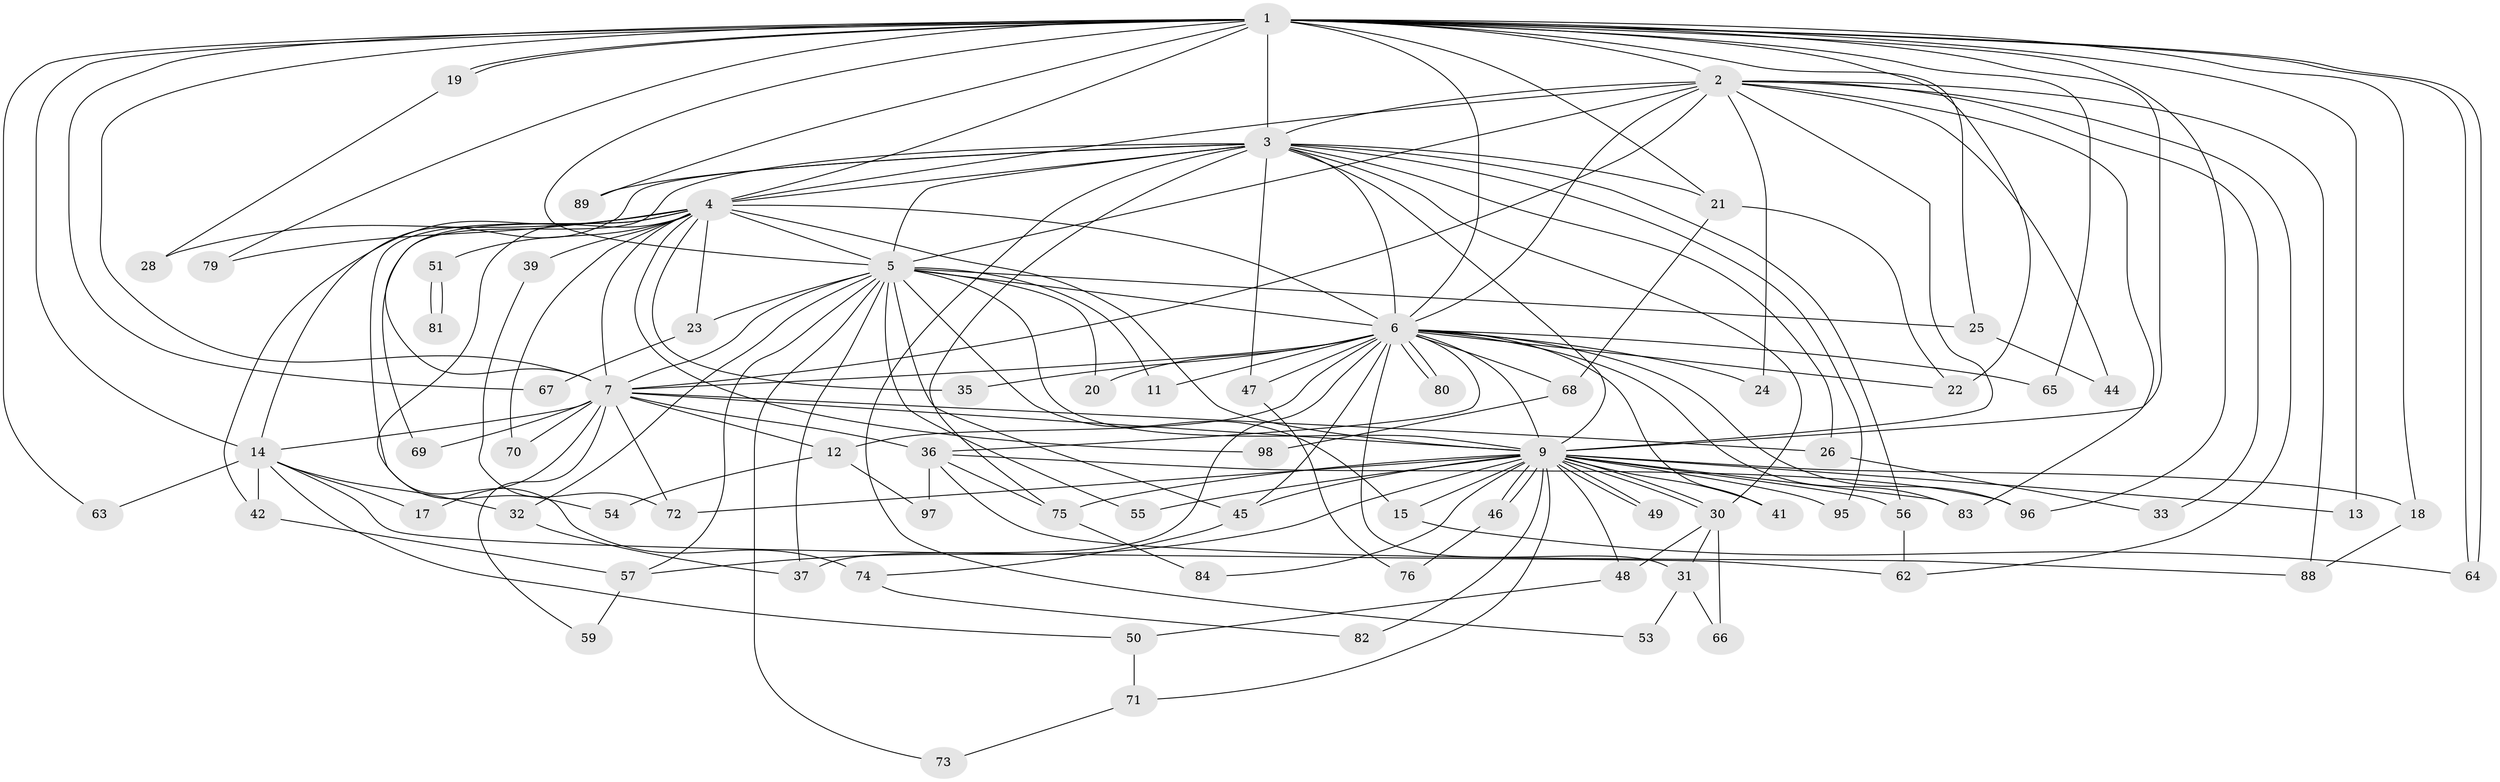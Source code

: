 // original degree distribution, {27: 0.01, 16: 0.02, 20: 0.01, 14: 0.01, 13: 0.01, 32: 0.01, 21: 0.01, 33: 0.01, 19: 0.01, 2: 0.49, 4: 0.06, 9: 0.01, 3: 0.32, 6: 0.02}
// Generated by graph-tools (version 1.1) at 2025/38/02/21/25 10:38:52]
// undirected, 75 vertices, 173 edges
graph export_dot {
graph [start="1"]
  node [color=gray90,style=filled];
  1 [super="+60"];
  2 [super="+16"];
  3 [super="+27"];
  4 [super="+10"];
  5 [super="+8"];
  6 [super="+85"];
  7 [super="+92"];
  9 [super="+43"];
  11;
  12 [super="+29"];
  13;
  14 [super="+52"];
  15 [super="+77"];
  17;
  18;
  19;
  20;
  21 [super="+34"];
  22;
  23;
  24;
  25;
  26;
  28;
  30 [super="+87"];
  31 [super="+40"];
  32;
  33;
  35;
  36 [super="+61"];
  37 [super="+38"];
  39;
  41;
  42;
  44;
  45 [super="+58"];
  46;
  47;
  48;
  49;
  50;
  51;
  53;
  54;
  55;
  56;
  57 [super="+100"];
  59;
  62 [super="+93"];
  63;
  64;
  65;
  66;
  67;
  68;
  69 [super="+94"];
  70;
  71;
  72 [super="+78"];
  73;
  74;
  75 [super="+91"];
  76;
  79;
  80;
  81;
  82;
  83 [super="+86"];
  84;
  88 [super="+90"];
  89;
  95;
  96 [super="+99"];
  97;
  98;
  1 -- 2;
  1 -- 3 [weight=2];
  1 -- 4 [weight=2];
  1 -- 5 [weight=2];
  1 -- 6 [weight=2];
  1 -- 7;
  1 -- 9;
  1 -- 13;
  1 -- 14;
  1 -- 18;
  1 -- 19;
  1 -- 19;
  1 -- 21;
  1 -- 22;
  1 -- 25;
  1 -- 63;
  1 -- 64;
  1 -- 64;
  1 -- 65;
  1 -- 67;
  1 -- 79;
  1 -- 89;
  1 -- 96;
  2 -- 3;
  2 -- 4 [weight=2];
  2 -- 5 [weight=2];
  2 -- 6;
  2 -- 7 [weight=2];
  2 -- 9;
  2 -- 24;
  2 -- 33;
  2 -- 44;
  2 -- 62;
  2 -- 83;
  2 -- 88;
  3 -- 4 [weight=2];
  3 -- 5 [weight=2];
  3 -- 6 [weight=2];
  3 -- 7;
  3 -- 9;
  3 -- 21;
  3 -- 26;
  3 -- 47;
  3 -- 53;
  3 -- 56;
  3 -- 75;
  3 -- 95;
  3 -- 89;
  3 -- 30;
  3 -- 14;
  4 -- 5 [weight=4];
  4 -- 6 [weight=2];
  4 -- 7 [weight=2];
  4 -- 9 [weight=2];
  4 -- 23;
  4 -- 39 [weight=2];
  4 -- 79;
  4 -- 98;
  4 -- 35;
  4 -- 69 [weight=2];
  4 -- 70;
  4 -- 42;
  4 -- 74;
  4 -- 51;
  4 -- 54;
  4 -- 28;
  5 -- 6 [weight=2];
  5 -- 7 [weight=2];
  5 -- 9 [weight=2];
  5 -- 25;
  5 -- 55;
  5 -- 11;
  5 -- 73;
  5 -- 15;
  5 -- 20;
  5 -- 23;
  5 -- 32;
  5 -- 57;
  5 -- 37;
  5 -- 45;
  6 -- 7 [weight=2];
  6 -- 9;
  6 -- 11;
  6 -- 12 [weight=2];
  6 -- 20;
  6 -- 22;
  6 -- 24;
  6 -- 31 [weight=2];
  6 -- 35;
  6 -- 36;
  6 -- 37;
  6 -- 41;
  6 -- 45;
  6 -- 47;
  6 -- 65;
  6 -- 68;
  6 -- 80;
  6 -- 80;
  6 -- 83;
  6 -- 96;
  7 -- 9;
  7 -- 12;
  7 -- 14;
  7 -- 17;
  7 -- 26;
  7 -- 36 [weight=2];
  7 -- 59;
  7 -- 69;
  7 -- 70;
  7 -- 72;
  9 -- 13;
  9 -- 15;
  9 -- 18;
  9 -- 30;
  9 -- 30;
  9 -- 41;
  9 -- 45;
  9 -- 46;
  9 -- 46;
  9 -- 48;
  9 -- 49;
  9 -- 49;
  9 -- 55;
  9 -- 56;
  9 -- 71;
  9 -- 82;
  9 -- 84;
  9 -- 95;
  9 -- 75;
  9 -- 72;
  9 -- 57;
  9 -- 83;
  12 -- 54;
  12 -- 97;
  14 -- 17;
  14 -- 32;
  14 -- 42;
  14 -- 50;
  14 -- 62;
  14 -- 63;
  15 -- 64;
  18 -- 88;
  19 -- 28;
  21 -- 68;
  21 -- 22;
  23 -- 67;
  25 -- 44;
  26 -- 33;
  30 -- 31;
  30 -- 48;
  30 -- 66;
  31 -- 53;
  31 -- 66;
  32 -- 37;
  36 -- 75;
  36 -- 88;
  36 -- 97;
  36 -- 96;
  39 -- 72;
  42 -- 57;
  45 -- 74;
  46 -- 76;
  47 -- 76;
  48 -- 50;
  50 -- 71;
  51 -- 81;
  51 -- 81;
  56 -- 62;
  57 -- 59;
  68 -- 98;
  71 -- 73;
  74 -- 82;
  75 -- 84;
}
